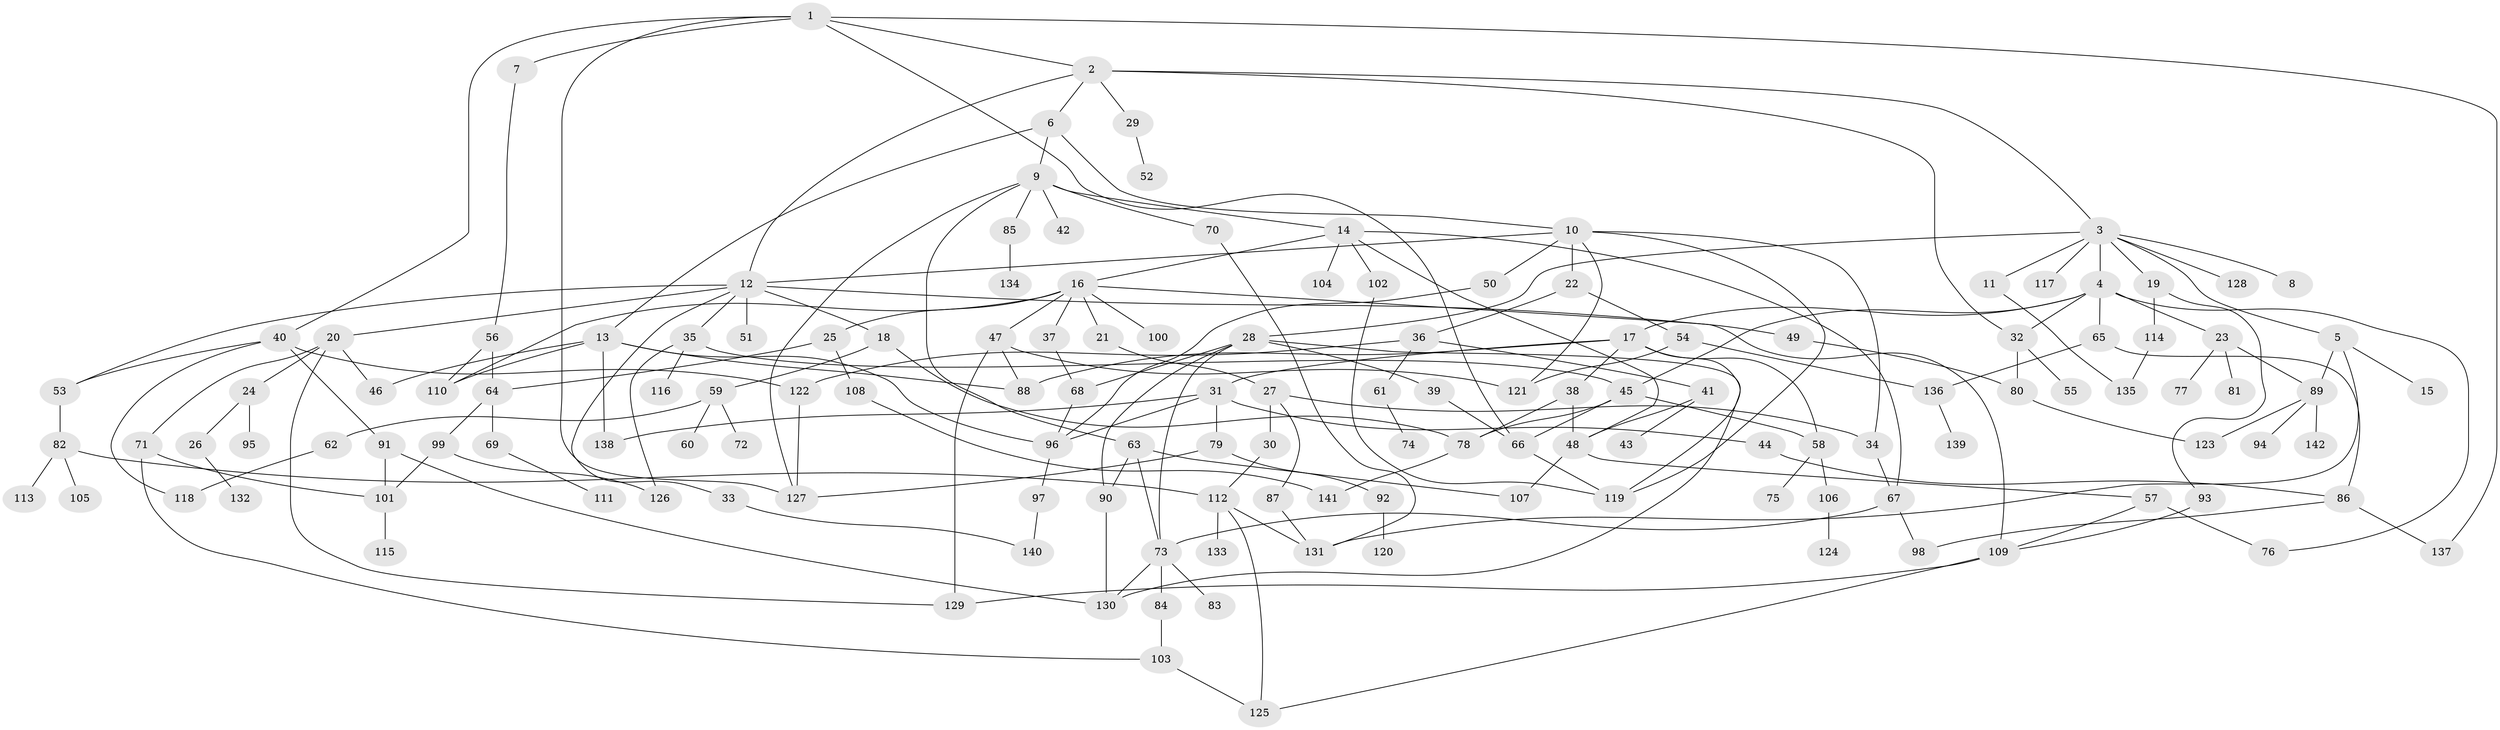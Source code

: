 // Generated by graph-tools (version 1.1) at 2025/25/03/09/25 03:25:35]
// undirected, 142 vertices, 207 edges
graph export_dot {
graph [start="1"]
  node [color=gray90,style=filled];
  1;
  2;
  3;
  4;
  5;
  6;
  7;
  8;
  9;
  10;
  11;
  12;
  13;
  14;
  15;
  16;
  17;
  18;
  19;
  20;
  21;
  22;
  23;
  24;
  25;
  26;
  27;
  28;
  29;
  30;
  31;
  32;
  33;
  34;
  35;
  36;
  37;
  38;
  39;
  40;
  41;
  42;
  43;
  44;
  45;
  46;
  47;
  48;
  49;
  50;
  51;
  52;
  53;
  54;
  55;
  56;
  57;
  58;
  59;
  60;
  61;
  62;
  63;
  64;
  65;
  66;
  67;
  68;
  69;
  70;
  71;
  72;
  73;
  74;
  75;
  76;
  77;
  78;
  79;
  80;
  81;
  82;
  83;
  84;
  85;
  86;
  87;
  88;
  89;
  90;
  91;
  92;
  93;
  94;
  95;
  96;
  97;
  98;
  99;
  100;
  101;
  102;
  103;
  104;
  105;
  106;
  107;
  108;
  109;
  110;
  111;
  112;
  113;
  114;
  115;
  116;
  117;
  118;
  119;
  120;
  121;
  122;
  123;
  124;
  125;
  126;
  127;
  128;
  129;
  130;
  131;
  132;
  133;
  134;
  135;
  136;
  137;
  138;
  139;
  140;
  141;
  142;
  1 -- 2;
  1 -- 7;
  1 -- 40;
  1 -- 127;
  1 -- 66;
  1 -- 137;
  2 -- 3;
  2 -- 6;
  2 -- 12;
  2 -- 29;
  2 -- 32;
  3 -- 4;
  3 -- 5;
  3 -- 8;
  3 -- 11;
  3 -- 19;
  3 -- 28;
  3 -- 117;
  3 -- 128;
  4 -- 17;
  4 -- 23;
  4 -- 45;
  4 -- 65;
  4 -- 76;
  4 -- 32;
  5 -- 15;
  5 -- 89;
  5 -- 131;
  6 -- 9;
  6 -- 10;
  6 -- 13;
  7 -- 56;
  9 -- 14;
  9 -- 42;
  9 -- 63;
  9 -- 70;
  9 -- 85;
  9 -- 127;
  10 -- 22;
  10 -- 50;
  10 -- 12;
  10 -- 121;
  10 -- 34;
  10 -- 119;
  11 -- 135;
  12 -- 18;
  12 -- 20;
  12 -- 33;
  12 -- 35;
  12 -- 49;
  12 -- 51;
  12 -- 53;
  13 -- 46;
  13 -- 110;
  13 -- 88;
  13 -- 96;
  13 -- 138;
  14 -- 16;
  14 -- 67;
  14 -- 102;
  14 -- 104;
  14 -- 48;
  16 -- 21;
  16 -- 25;
  16 -- 37;
  16 -- 47;
  16 -- 100;
  16 -- 109;
  16 -- 110;
  17 -- 31;
  17 -- 38;
  17 -- 88;
  17 -- 119;
  17 -- 58;
  18 -- 59;
  18 -- 78;
  19 -- 93;
  19 -- 114;
  20 -- 24;
  20 -- 71;
  20 -- 129;
  20 -- 46;
  21 -- 27;
  22 -- 36;
  22 -- 54;
  23 -- 77;
  23 -- 81;
  23 -- 89;
  24 -- 26;
  24 -- 95;
  25 -- 108;
  25 -- 64;
  26 -- 132;
  27 -- 30;
  27 -- 34;
  27 -- 87;
  28 -- 39;
  28 -- 68;
  28 -- 130;
  28 -- 73;
  28 -- 90;
  29 -- 52;
  30 -- 112;
  31 -- 44;
  31 -- 79;
  31 -- 138;
  31 -- 96;
  32 -- 55;
  32 -- 80;
  33 -- 140;
  34 -- 67;
  35 -- 116;
  35 -- 126;
  35 -- 45;
  36 -- 41;
  36 -- 61;
  36 -- 122;
  37 -- 68;
  38 -- 48;
  38 -- 78;
  39 -- 66;
  40 -- 53;
  40 -- 91;
  40 -- 122;
  40 -- 118;
  41 -- 43;
  41 -- 48;
  44 -- 86;
  45 -- 58;
  45 -- 78;
  45 -- 66;
  47 -- 129;
  47 -- 121;
  47 -- 88;
  48 -- 57;
  48 -- 107;
  49 -- 80;
  50 -- 96;
  53 -- 82;
  54 -- 121;
  54 -- 136;
  56 -- 64;
  56 -- 110;
  57 -- 76;
  57 -- 109;
  58 -- 75;
  58 -- 106;
  59 -- 60;
  59 -- 62;
  59 -- 72;
  61 -- 74;
  62 -- 118;
  63 -- 73;
  63 -- 90;
  63 -- 107;
  64 -- 69;
  64 -- 99;
  65 -- 86;
  65 -- 136;
  66 -- 119;
  67 -- 98;
  67 -- 73;
  68 -- 96;
  69 -- 111;
  70 -- 131;
  71 -- 103;
  71 -- 101;
  73 -- 83;
  73 -- 84;
  73 -- 130;
  78 -- 141;
  79 -- 92;
  79 -- 127;
  80 -- 123;
  82 -- 105;
  82 -- 112;
  82 -- 113;
  84 -- 103;
  85 -- 134;
  86 -- 137;
  86 -- 98;
  87 -- 131;
  89 -- 94;
  89 -- 142;
  89 -- 123;
  90 -- 130;
  91 -- 101;
  91 -- 130;
  92 -- 120;
  93 -- 109;
  96 -- 97;
  97 -- 140;
  99 -- 101;
  99 -- 126;
  101 -- 115;
  102 -- 119;
  103 -- 125;
  106 -- 124;
  108 -- 141;
  109 -- 125;
  109 -- 129;
  112 -- 133;
  112 -- 125;
  112 -- 131;
  114 -- 135;
  122 -- 127;
  136 -- 139;
}
